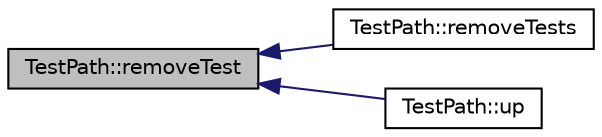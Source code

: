 digraph "TestPath::removeTest"
{
  edge [fontname="Helvetica",fontsize="10",labelfontname="Helvetica",labelfontsize="10"];
  node [fontname="Helvetica",fontsize="10",shape=record];
  rankdir="LR";
  Node1 [label="TestPath::removeTest",height=0.2,width=0.4,color="black", fillcolor="grey75", style="filled", fontcolor="black"];
  Node1 -> Node2 [dir="back",color="midnightblue",fontsize="10",style="solid"];
  Node2 [label="TestPath::removeTests",height=0.2,width=0.4,color="black", fillcolor="white", style="filled",URL="$class_test_path.html#aaec808391ff23e1d7fa2cdc0eba2e9d5",tooltip="Removes all the test from the path. "];
  Node1 -> Node3 [dir="back",color="midnightblue",fontsize="10",style="solid"];
  Node3 [label="TestPath::up",height=0.2,width=0.4,color="black", fillcolor="white", style="filled",URL="$class_test_path.html#aadc2da443ccdd77b093c245e37de97f2",tooltip="Removes the last test. is the path is invalid. "];
}

